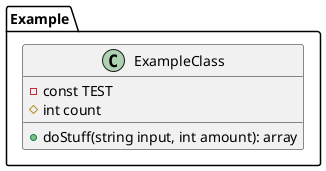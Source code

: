 @startuml
class Example.ExampleClass {
    -const TEST
    #int count
    +doStuff(string input, int amount): array
}
@enduml